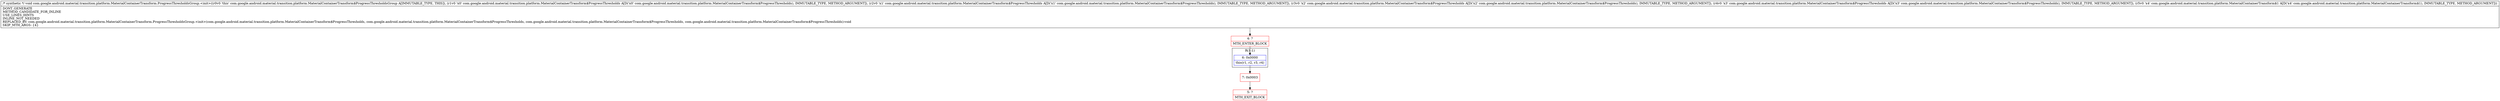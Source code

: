 digraph "CFG forcom.google.android.material.transition.platform.MaterialContainerTransform.ProgressThresholdsGroup.\<init\>(Lcom\/google\/android\/material\/transition\/platform\/MaterialContainerTransform$ProgressThresholds;Lcom\/google\/android\/material\/transition\/platform\/MaterialContainerTransform$ProgressThresholds;Lcom\/google\/android\/material\/transition\/platform\/MaterialContainerTransform$ProgressThresholds;Lcom\/google\/android\/material\/transition\/platform\/MaterialContainerTransform$ProgressThresholds;Lcom\/google\/android\/material\/transition\/platform\/MaterialContainerTransform$1;)V" {
subgraph cluster_Region_789383439 {
label = "R(1:1)";
node [shape=record,color=blue];
Node_6 [shape=record,label="{6\:\ 0x0000|this(r1, r2, r3, r4)\l}"];
}
Node_4 [shape=record,color=red,label="{4\:\ ?|MTH_ENTER_BLOCK\l}"];
Node_7 [shape=record,color=red,label="{7\:\ 0x0003}"];
Node_5 [shape=record,color=red,label="{5\:\ ?|MTH_EXIT_BLOCK\l}"];
MethodNode[shape=record,label="{\/* synthetic *\/ void com.google.android.material.transition.platform.MaterialContainerTransform.ProgressThresholdsGroup.\<init\>((r0v0 'this' com.google.android.material.transition.platform.MaterialContainerTransform$ProgressThresholdsGroup A[IMMUTABLE_TYPE, THIS]), (r1v0 'x0' com.google.android.material.transition.platform.MaterialContainerTransform$ProgressThresholds A[D('x0' com.google.android.material.transition.platform.MaterialContainerTransform$ProgressThresholds), IMMUTABLE_TYPE, METHOD_ARGUMENT]), (r2v0 'x1' com.google.android.material.transition.platform.MaterialContainerTransform$ProgressThresholds A[D('x1' com.google.android.material.transition.platform.MaterialContainerTransform$ProgressThresholds), IMMUTABLE_TYPE, METHOD_ARGUMENT]), (r3v0 'x2' com.google.android.material.transition.platform.MaterialContainerTransform$ProgressThresholds A[D('x2' com.google.android.material.transition.platform.MaterialContainerTransform$ProgressThresholds), IMMUTABLE_TYPE, METHOD_ARGUMENT]), (r4v0 'x3' com.google.android.material.transition.platform.MaterialContainerTransform$ProgressThresholds A[D('x3' com.google.android.material.transition.platform.MaterialContainerTransform$ProgressThresholds), IMMUTABLE_TYPE, METHOD_ARGUMENT]), (r5v0 'x4' com.google.android.material.transition.platform.MaterialContainerTransform$1 A[D('x4' com.google.android.material.transition.platform.MaterialContainerTransform$1), IMMUTABLE_TYPE, METHOD_ARGUMENT]))  | DONT_GENERATE\lMETHOD_CANDIDATE_FOR_INLINE\lUSE_LINES_HINTS\lINLINE_NOT_NEEDED\lREPLACED_BY: com.google.android.material.transition.platform.MaterialContainerTransform.ProgressThresholdsGroup.\<init\>(com.google.android.material.transition.platform.MaterialContainerTransform$ProgressThresholds, com.google.android.material.transition.platform.MaterialContainerTransform$ProgressThresholds, com.google.android.material.transition.platform.MaterialContainerTransform$ProgressThresholds, com.google.android.material.transition.platform.MaterialContainerTransform$ProgressThresholds):void\lSKIP_MTH_ARGS: \{4\}\l}"];
MethodNode -> Node_4;Node_6 -> Node_7;
Node_4 -> Node_6;
Node_7 -> Node_5;
}

